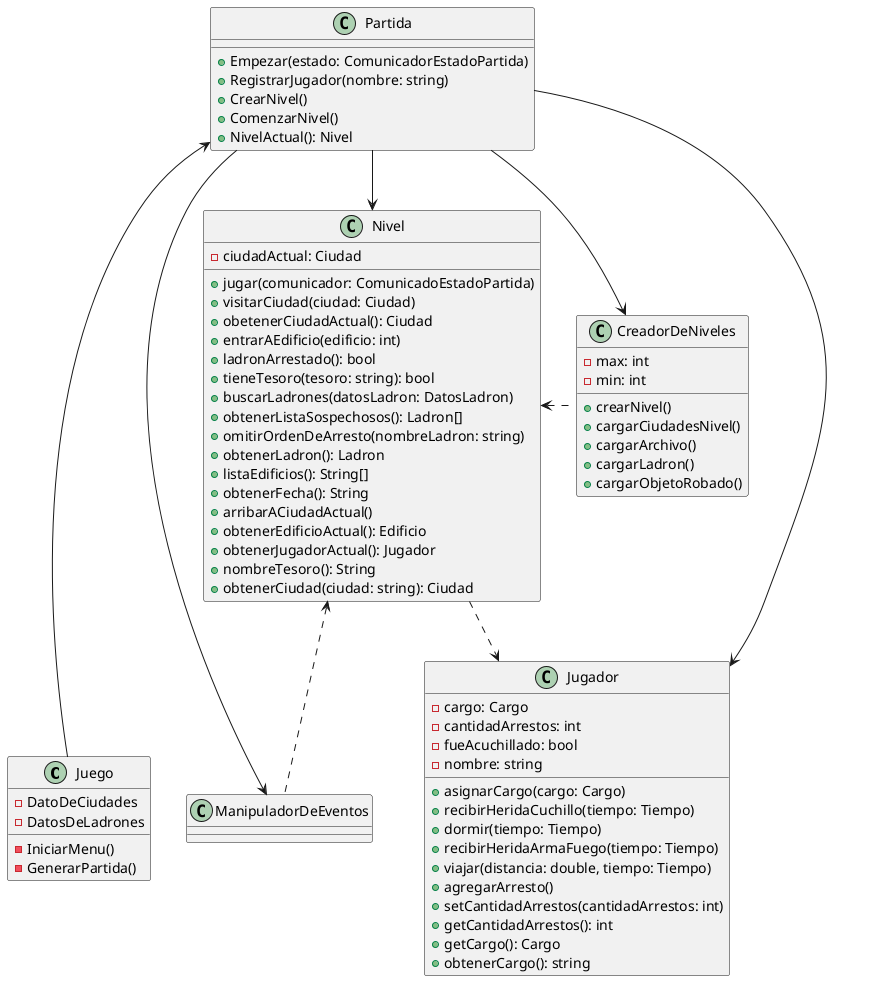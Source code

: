 @startuml algoThief
together {
    class Juego {
    - DatoDeCiudades
    - DatosDeLadrones

    - IniciarMenu()
    - GenerarPartida()

    }

    class Partida {
        + Empezar(estado: ComunicadorEstadoPartida)
        + RegistrarJugador(nombre: string)
        + CrearNivel()
        + ComenzarNivel()
        + NivelActual(): Nivel
    }

    class ManipuladorDeEventos {
    }
}

together {
    class Nivel {
        - ciudadActual: Ciudad
        + jugar(comunicador: ComunicadoEstadoPartida)
        + visitarCiudad(ciudad: Ciudad)
        + obetenerCiudadActual(): Ciudad
        + entrarAEdificio(edificio: int)
        + ladronArrestado(): bool
        + tieneTesoro(tesoro: string): bool
        + buscarLadrones(datosLadron: DatosLadron)
        + obtenerListaSospechosos(): Ladron[]
        + omitirOrdenDeArresto(nombreLadron: string)
        + obtenerLadron(): Ladron
        + listaEdificios(): String[]
        + obtenerFecha(): String
        + arribarACiudadActual()
        + obtenerEdificioActual(): Edificio
        + obtenerJugadorActual(): Jugador
        + nombreTesoro(): String
        + obtenerCiudad(ciudad: string): Ciudad
    }

    class CreadorDeNiveles {
        - max: int
        - min: int
        + crearNivel()
        + cargarCiudadesNivel()
        + cargarArchivo()
        + cargarLadron()
        + cargarObjetoRobado()
    }
}

together {
    class Jugador {
        - cargo: Cargo
        - cantidadArrestos: int
        - fueAcuchillado: bool
        - nombre: string
        + asignarCargo(cargo: Cargo)
        + recibirHeridaCuchillo(tiempo: Tiempo)
        + dormir(tiempo: Tiempo)
        + recibirHeridaArmaFuego(tiempo: Tiempo)
        + viajar(distancia: double, tiempo: Tiempo)
        + agregarArresto()
        + setCantidadArrestos(cantidadArrestos: int)
        + getCantidadArrestos(): int
        + getCargo(): Cargo
        + obtenerCargo(): string
    }


Juego -left-> Partida
Partida -right-> ManipuladorDeEventos
Partida -down-> Nivel
ManipuladorDeEventos .up.> Nivel


'Partida --> ManipuladorDeEventos
Partida --> Jugador
Partida --> CreadorDeNiveles


CreadorDeNiveles .left> Nivel
Jugador <.up. Nivel



@enduml